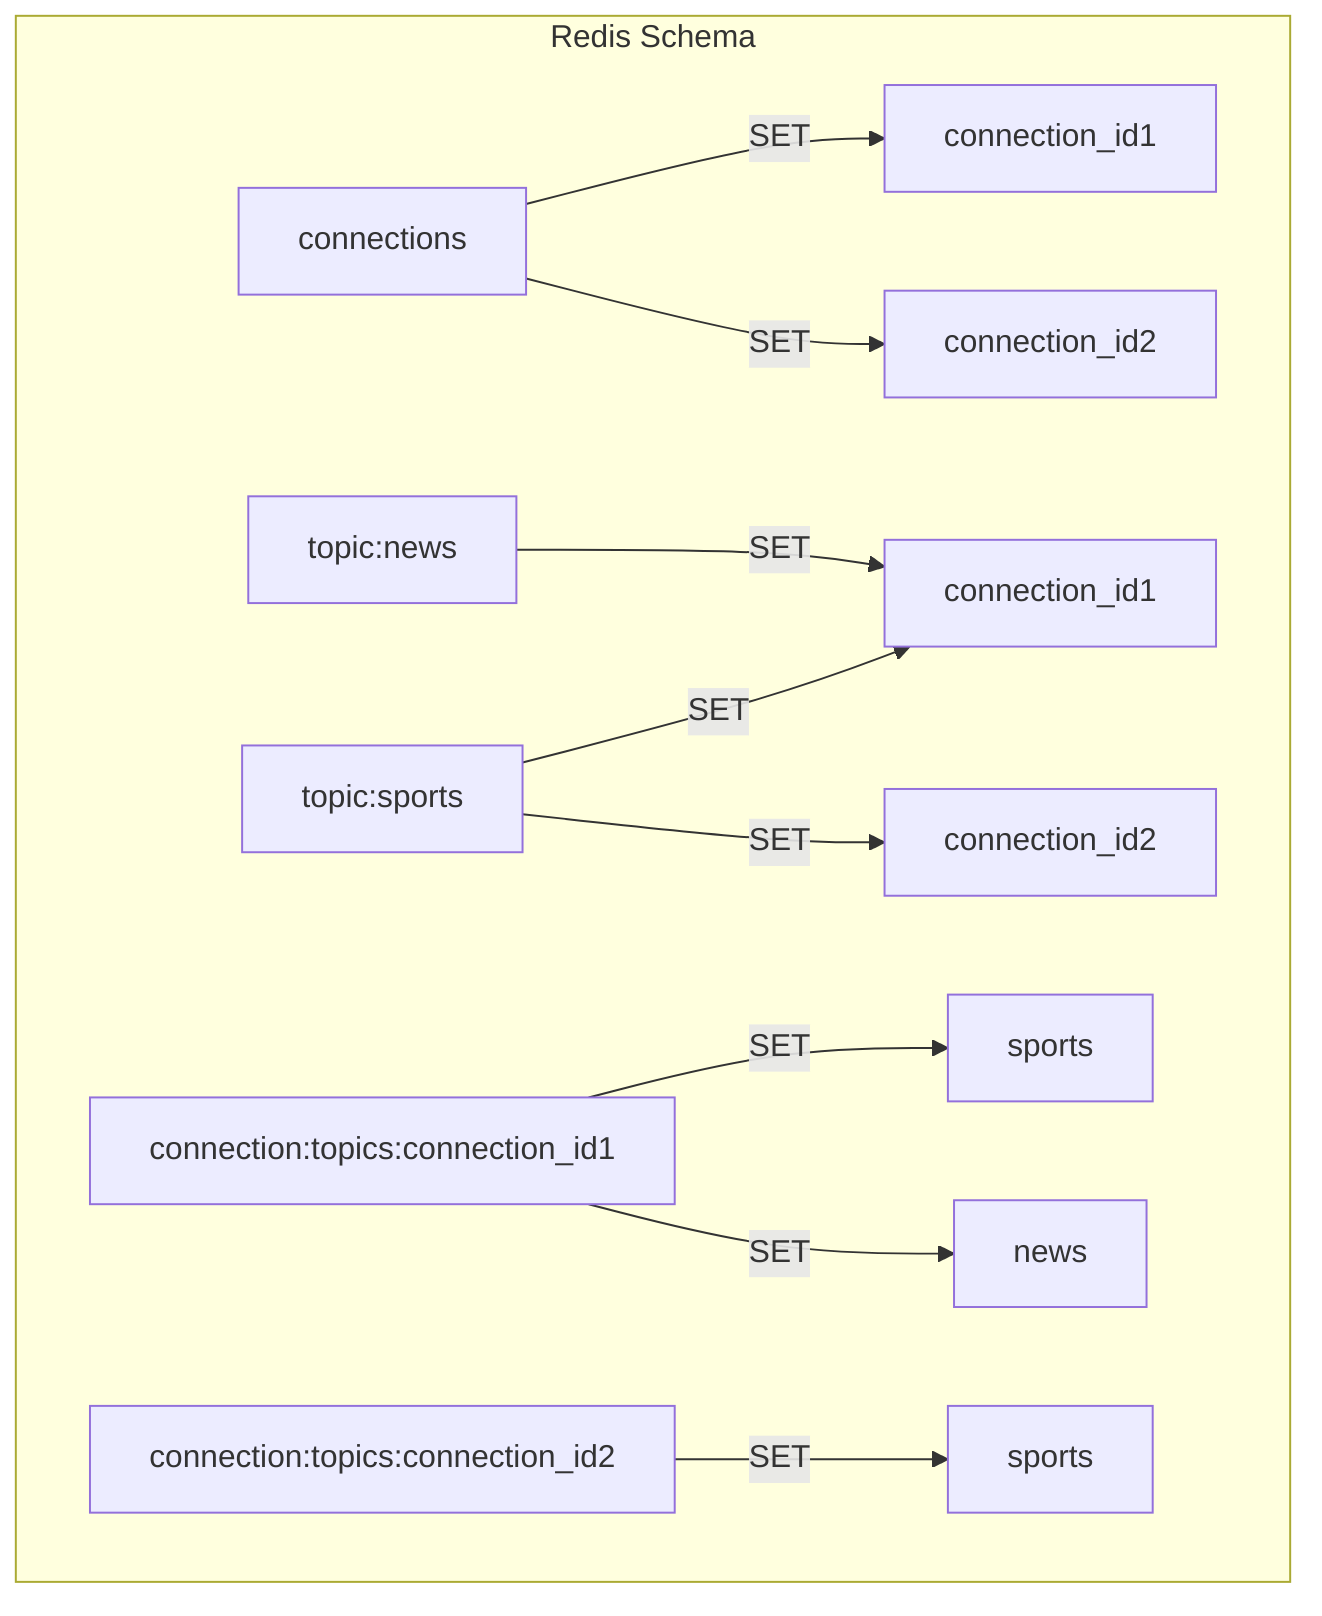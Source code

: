graph TD
    subgraph Redis Schema
        A[connections] -->|SET| B[connection_id1]
        A -->|SET| C[connection_id2]

        D[topic:sports] -->|SET| E[connection_id1]
        D -->|SET| F[connection_id2]

        G[topic:news] -->|SET| E

        H[connection:topics:connection_id1] -->|SET| I[sports]
        H -->|SET| J[news]

        K[connection:topics:connection_id2] -->|SET| L[sports]
    end